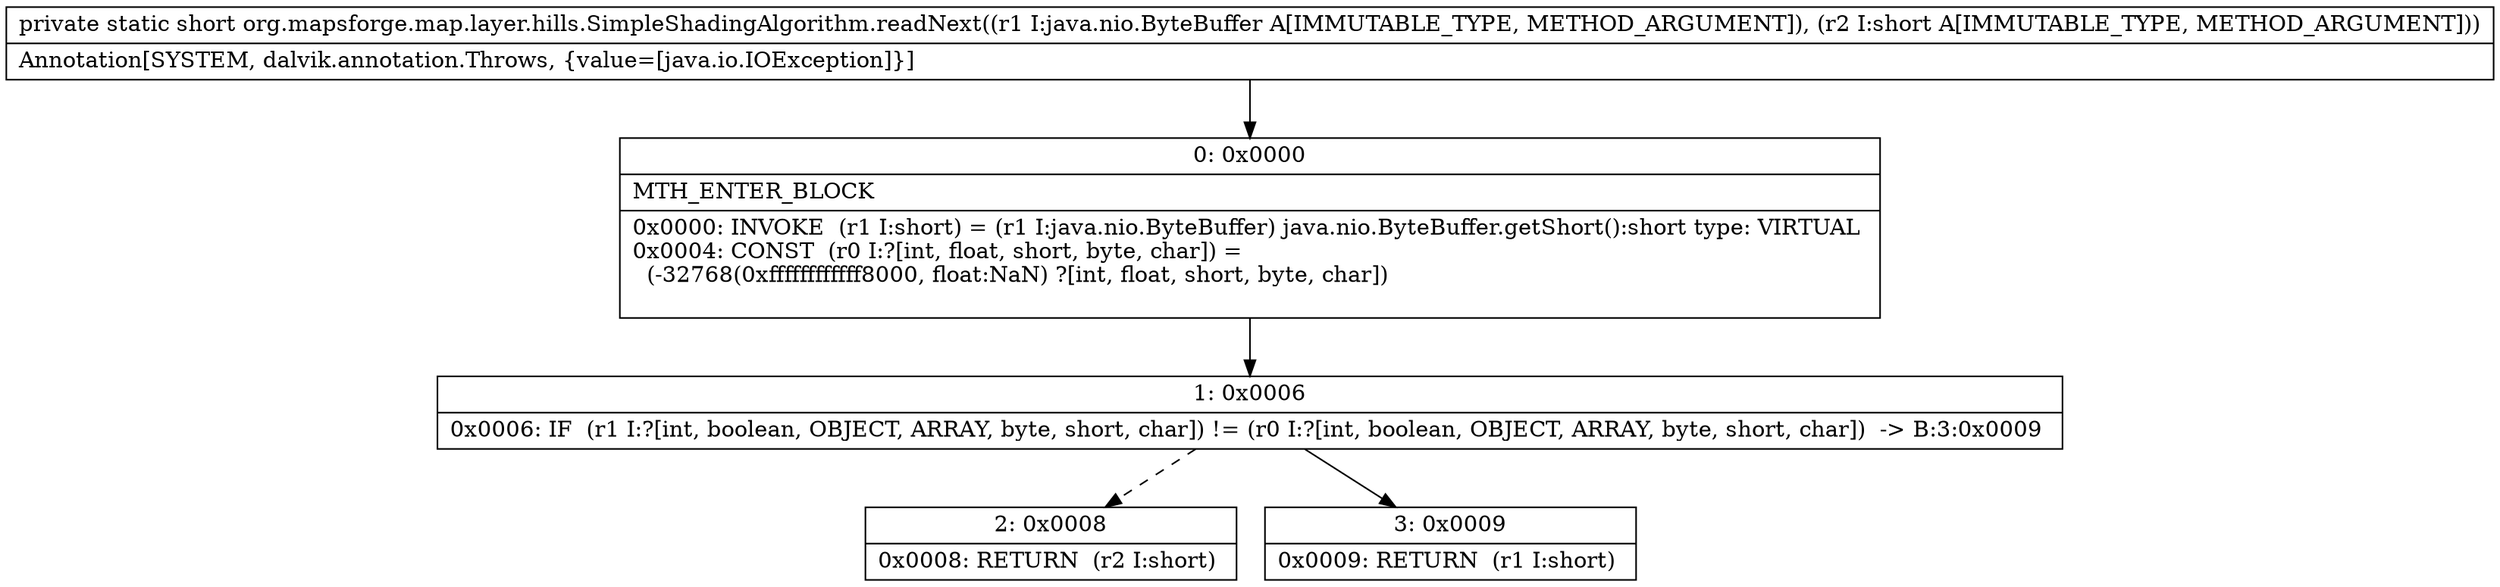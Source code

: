 digraph "CFG fororg.mapsforge.map.layer.hills.SimpleShadingAlgorithm.readNext(Ljava\/nio\/ByteBuffer;S)S" {
Node_0 [shape=record,label="{0\:\ 0x0000|MTH_ENTER_BLOCK\l|0x0000: INVOKE  (r1 I:short) = (r1 I:java.nio.ByteBuffer) java.nio.ByteBuffer.getShort():short type: VIRTUAL \l0x0004: CONST  (r0 I:?[int, float, short, byte, char]) = \l  (\-32768(0xffffffffffff8000, float:NaN) ?[int, float, short, byte, char])\l \l}"];
Node_1 [shape=record,label="{1\:\ 0x0006|0x0006: IF  (r1 I:?[int, boolean, OBJECT, ARRAY, byte, short, char]) != (r0 I:?[int, boolean, OBJECT, ARRAY, byte, short, char])  \-\> B:3:0x0009 \l}"];
Node_2 [shape=record,label="{2\:\ 0x0008|0x0008: RETURN  (r2 I:short) \l}"];
Node_3 [shape=record,label="{3\:\ 0x0009|0x0009: RETURN  (r1 I:short) \l}"];
MethodNode[shape=record,label="{private static short org.mapsforge.map.layer.hills.SimpleShadingAlgorithm.readNext((r1 I:java.nio.ByteBuffer A[IMMUTABLE_TYPE, METHOD_ARGUMENT]), (r2 I:short A[IMMUTABLE_TYPE, METHOD_ARGUMENT]))  | Annotation[SYSTEM, dalvik.annotation.Throws, \{value=[java.io.IOException]\}]\l}"];
MethodNode -> Node_0;
Node_0 -> Node_1;
Node_1 -> Node_2[style=dashed];
Node_1 -> Node_3;
}

